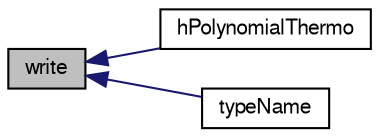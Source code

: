 digraph "write"
{
  bgcolor="transparent";
  edge [fontname="FreeSans",fontsize="10",labelfontname="FreeSans",labelfontsize="10"];
  node [fontname="FreeSans",fontsize="10",shape=record];
  rankdir="LR";
  Node254 [label="write",height=0.2,width=0.4,color="black", fillcolor="grey75", style="filled", fontcolor="black"];
  Node254 -> Node255 [dir="back",color="midnightblue",fontsize="10",style="solid",fontname="FreeSans"];
  Node255 [label="hPolynomialThermo",height=0.2,width=0.4,color="black",URL="$a30374.html#a0afc27f0227aea8726d2c8b79616063c",tooltip="Construct from dictionary. "];
  Node254 -> Node256 [dir="back",color="midnightblue",fontsize="10",style="solid",fontname="FreeSans"];
  Node256 [label="typeName",height=0.2,width=0.4,color="black",URL="$a30374.html#a561f535eabff4d94fd999c48df4443bd",tooltip="Return the instantiated type name. "];
}
